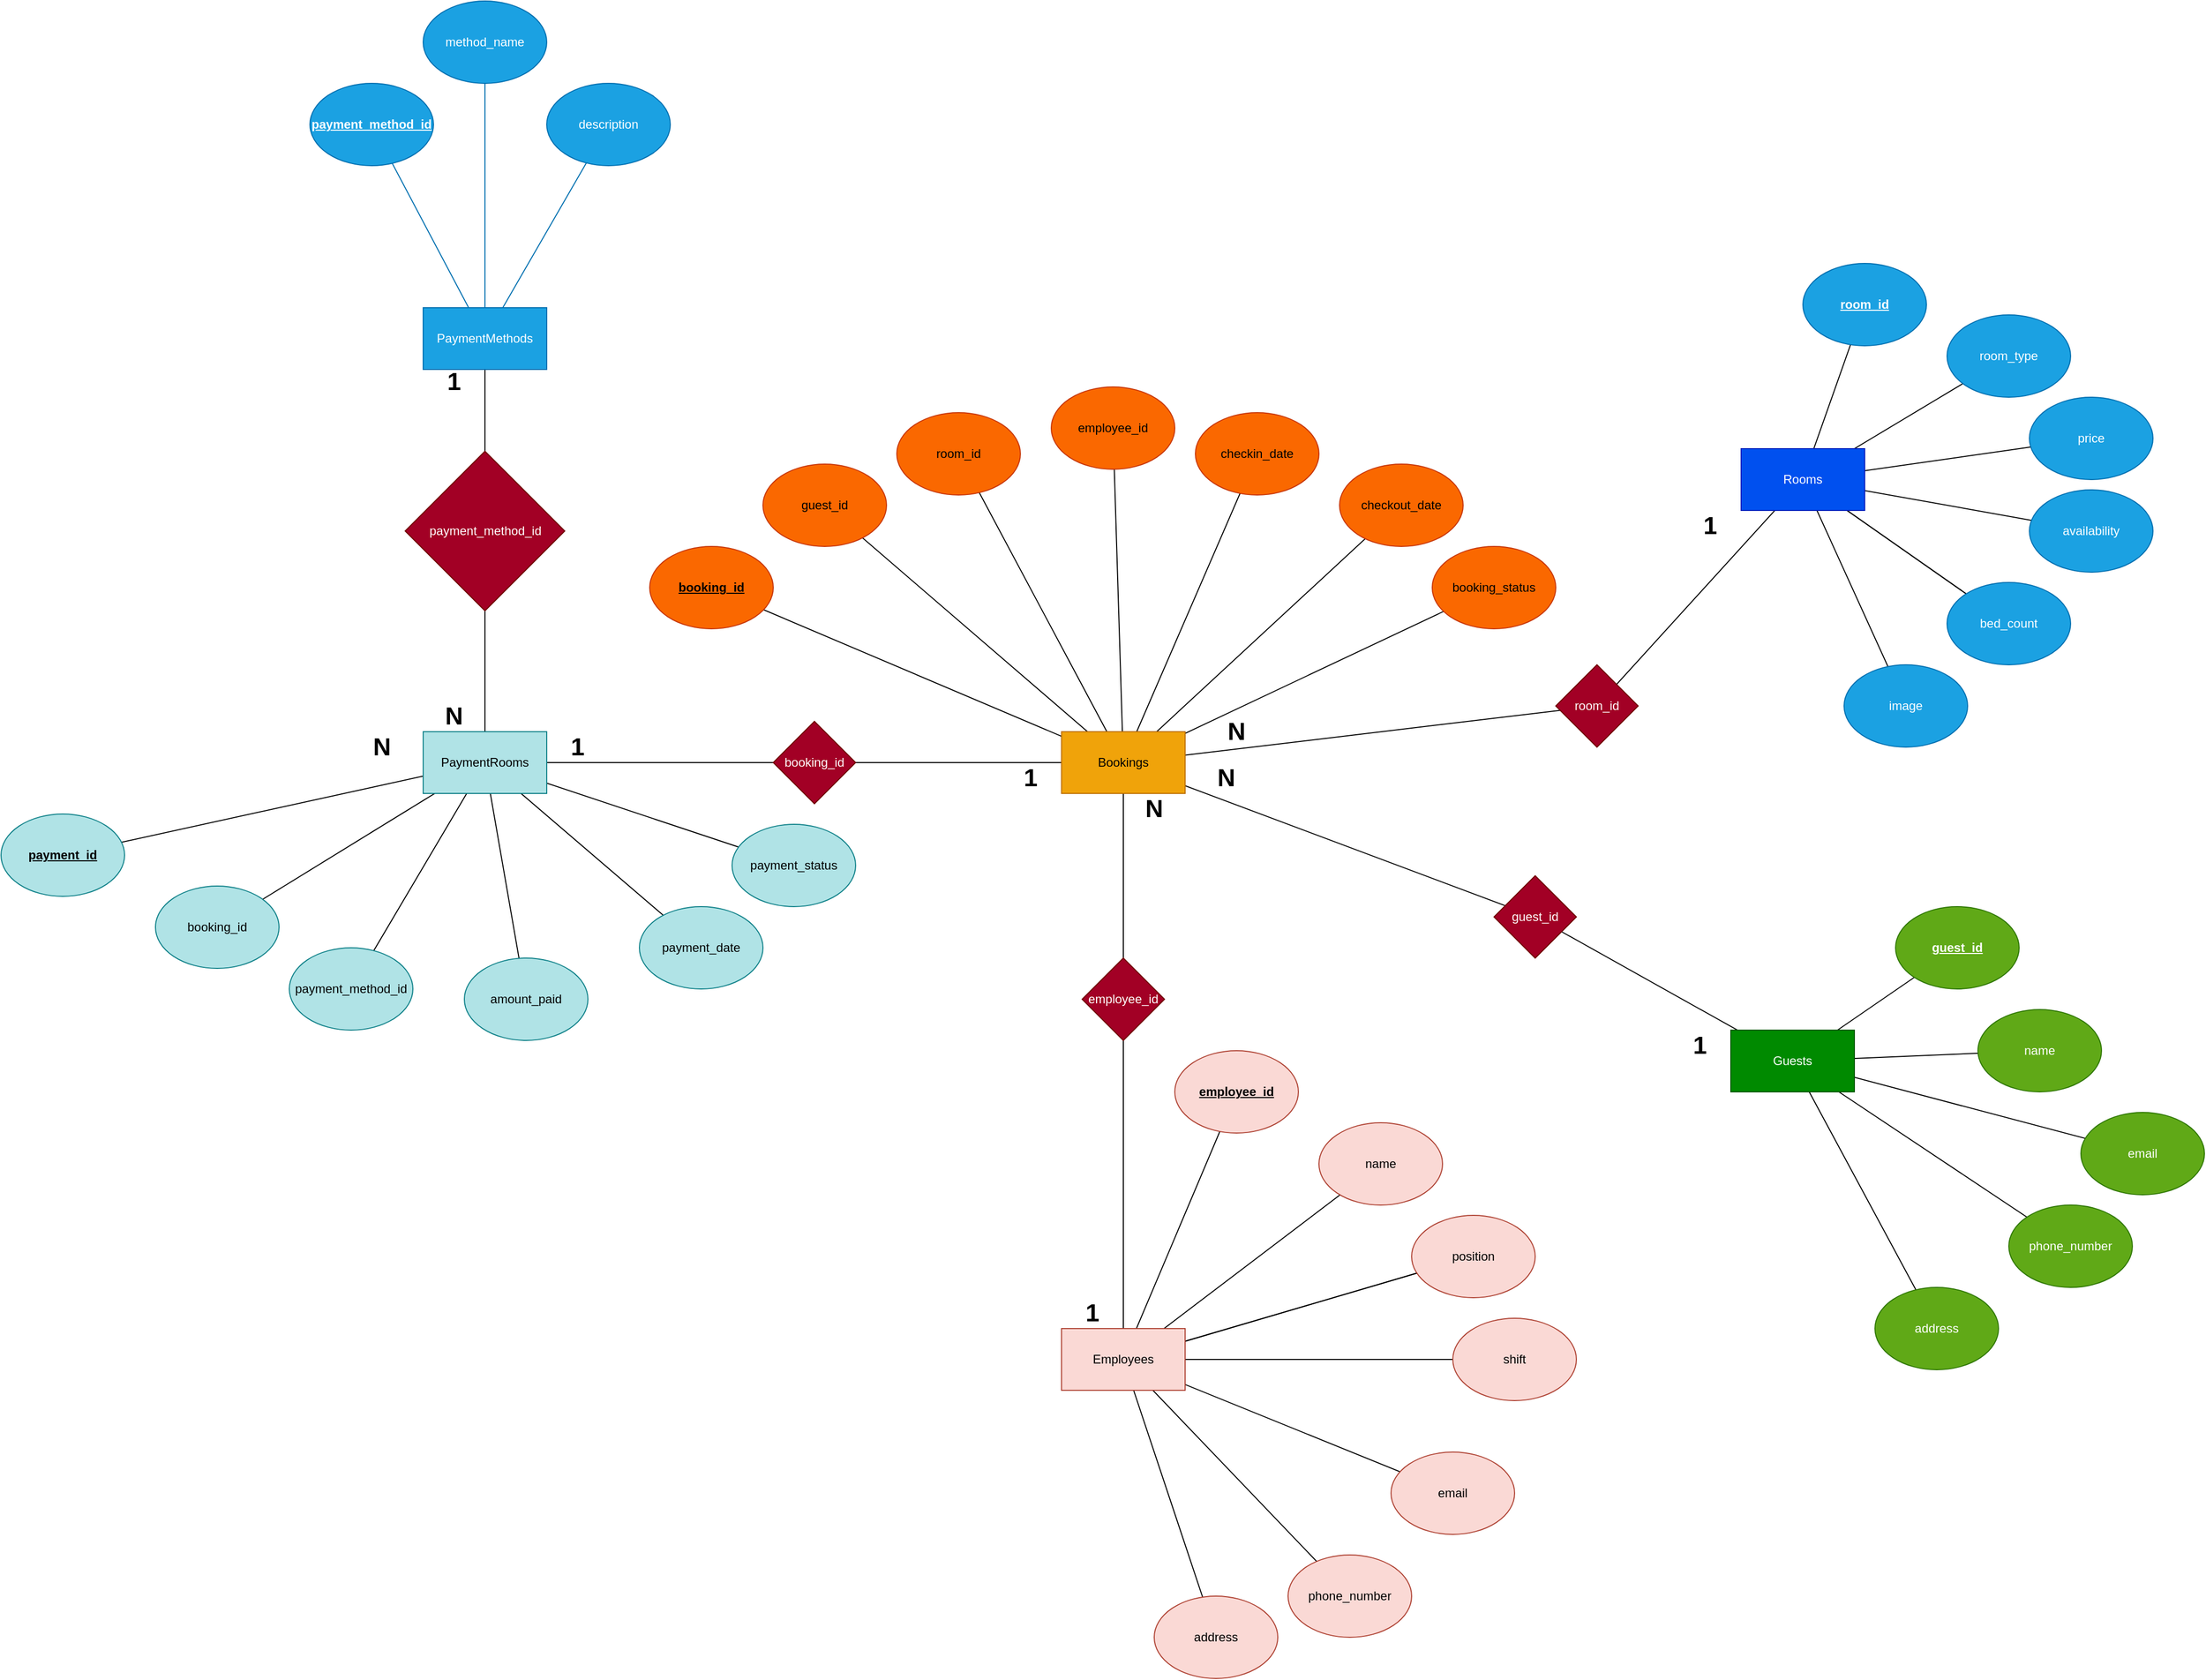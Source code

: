 <mxfile version="27.1.4">
  <diagram name="Page-1" id="lCqlza-vXSfvrX7V3lkn">
    <mxGraphModel dx="1748" dy="986" grid="1" gridSize="10" guides="1" tooltips="1" connect="1" arrows="1" fold="1" page="1" pageScale="1" pageWidth="850" pageHeight="1100" math="0" shadow="0">
      <root>
        <mxCell id="0" />
        <mxCell id="1" parent="0" />
        <mxCell id="pQVU_d5V1BJkfLr8EDAB-1" value="" style="endArrow=none;html=1;rounded=0;entryX=0.5;entryY=0.5;entryDx=0;entryDy=0;entryPerimeter=0;exitX=0.5;exitY=0.5;exitDx=0;exitDy=0;exitPerimeter=0;" edge="1" parent="1" source="pQVU_d5V1BJkfLr8EDAB-95" target="pQVU_d5V1BJkfLr8EDAB-99">
          <mxGeometry width="50" height="50" relative="1" as="geometry">
            <mxPoint x="560" y="875" as="sourcePoint" />
            <mxPoint x="560" y="670" as="targetPoint" />
          </mxGeometry>
        </mxCell>
        <mxCell id="pQVU_d5V1BJkfLr8EDAB-2" value="" style="endArrow=none;html=1;rounded=0;entryX=0.5;entryY=0.5;entryDx=0;entryDy=0;entryPerimeter=0;exitX=0.5;exitY=0.5;exitDx=0;exitDy=0;exitPerimeter=0;" edge="1" parent="1" source="pQVU_d5V1BJkfLr8EDAB-48" target="pQVU_d5V1BJkfLr8EDAB-99">
          <mxGeometry width="50" height="50" relative="1" as="geometry">
            <mxPoint x="480" y="680" as="sourcePoint" />
            <mxPoint x="800" y="680" as="targetPoint" />
          </mxGeometry>
        </mxCell>
        <mxCell id="pQVU_d5V1BJkfLr8EDAB-3" value="" style="endArrow=none;html=1;rounded=0;entryX=0.5;entryY=0.5;entryDx=0;entryDy=0;entryPerimeter=0;exitX=0.5;exitY=0.5;exitDx=0;exitDy=0;exitPerimeter=0;" edge="1" parent="1" source="pQVU_d5V1BJkfLr8EDAB-48" target="pQVU_d5V1BJkfLr8EDAB-83">
          <mxGeometry width="50" height="50" relative="1" as="geometry">
            <mxPoint x="880" y="780" as="sourcePoint" />
            <mxPoint x="1180" y="780" as="targetPoint" />
          </mxGeometry>
        </mxCell>
        <mxCell id="pQVU_d5V1BJkfLr8EDAB-4" value="" style="endArrow=none;html=1;rounded=0;entryX=0.5;entryY=0.5;entryDx=0;entryDy=0;entryPerimeter=0;exitX=0.5;exitY=0.5;exitDx=0;exitDy=0;exitPerimeter=0;" edge="1" parent="1" source="pQVU_d5V1BJkfLr8EDAB-83" target="pQVU_d5V1BJkfLr8EDAB-47">
          <mxGeometry width="50" height="50" relative="1" as="geometry">
            <mxPoint x="970" y="770" as="sourcePoint" />
            <mxPoint x="1020" y="720" as="targetPoint" />
          </mxGeometry>
        </mxCell>
        <mxCell id="pQVU_d5V1BJkfLr8EDAB-5" value="" style="endArrow=none;html=1;rounded=0;entryX=0.5;entryY=0.5;entryDx=0;entryDy=0;entryPerimeter=0;exitX=0.5;exitY=0.5;exitDx=0;exitDy=0;exitPerimeter=0;" edge="1" parent="1" source="pQVU_d5V1BJkfLr8EDAB-70" target="pQVU_d5V1BJkfLr8EDAB-82">
          <mxGeometry width="50" height="50" relative="1" as="geometry">
            <mxPoint x="1180" y="920" as="sourcePoint" />
            <mxPoint x="1180" y="780" as="targetPoint" />
          </mxGeometry>
        </mxCell>
        <mxCell id="pQVU_d5V1BJkfLr8EDAB-6" value="" style="endArrow=none;html=1;rounded=0;entryX=0.5;entryY=0.5;entryDx=0;entryDy=0;entryPerimeter=0;exitX=0.5;exitY=0.5;exitDx=0;exitDy=0;exitPerimeter=0;" edge="1" parent="1" source="pQVU_d5V1BJkfLr8EDAB-82" target="pQVU_d5V1BJkfLr8EDAB-47">
          <mxGeometry width="50" height="50" relative="1" as="geometry">
            <mxPoint x="1070" y="940" as="sourcePoint" />
            <mxPoint x="1120" y="890" as="targetPoint" />
          </mxGeometry>
        </mxCell>
        <mxCell id="pQVU_d5V1BJkfLr8EDAB-7" value="" style="endArrow=none;html=1;rounded=0;exitX=0.5;exitY=0.5;exitDx=0;exitDy=0;exitPerimeter=0;entryX=0.5;entryY=0.5;entryDx=0;entryDy=0;entryPerimeter=0;" edge="1" parent="1" source="pQVU_d5V1BJkfLr8EDAB-74" target="pQVU_d5V1BJkfLr8EDAB-70">
          <mxGeometry width="50" height="50" relative="1" as="geometry">
            <mxPoint x="990" y="1860" as="sourcePoint" />
            <mxPoint x="1160" y="1360" as="targetPoint" />
          </mxGeometry>
        </mxCell>
        <mxCell id="pQVU_d5V1BJkfLr8EDAB-8" value="" style="endArrow=none;html=1;rounded=0;exitX=0.5;exitY=0.5;exitDx=0;exitDy=0;exitPerimeter=0;entryX=0.5;entryY=0.5;entryDx=0;entryDy=0;entryPerimeter=0;" edge="1" parent="1" source="pQVU_d5V1BJkfLr8EDAB-46" target="pQVU_d5V1BJkfLr8EDAB-80">
          <mxGeometry width="50" height="50" relative="1" as="geometry">
            <mxPoint x="1180" y="780" as="sourcePoint" />
            <mxPoint x="1370" y="900" as="targetPoint" />
          </mxGeometry>
        </mxCell>
        <mxCell id="pQVU_d5V1BJkfLr8EDAB-9" value="" style="endArrow=none;html=1;rounded=0;exitX=0.5;exitY=0.5;exitDx=0;exitDy=0;exitPerimeter=0;entryX=0.5;entryY=0.5;entryDx=0;entryDy=0;entryPerimeter=0;" edge="1" parent="1" source="pQVU_d5V1BJkfLr8EDAB-47" target="pQVU_d5V1BJkfLr8EDAB-80">
          <mxGeometry width="50" height="50" relative="1" as="geometry">
            <mxPoint x="1360" y="850" as="sourcePoint" />
            <mxPoint x="1410" y="800" as="targetPoint" />
          </mxGeometry>
        </mxCell>
        <mxCell id="pQVU_d5V1BJkfLr8EDAB-10" value="" style="endArrow=none;html=1;rounded=0;exitX=0.5;exitY=0.5;exitDx=0;exitDy=0;exitPerimeter=0;entryX=0.5;entryY=0.5;entryDx=0;entryDy=0;entryPerimeter=0;" edge="1" parent="1" source="pQVU_d5V1BJkfLr8EDAB-57" target="pQVU_d5V1BJkfLr8EDAB-46">
          <mxGeometry width="50" height="50" relative="1" as="geometry">
            <mxPoint x="2920" y="795" as="sourcePoint" />
            <mxPoint x="1830" y="495" as="targetPoint" />
          </mxGeometry>
        </mxCell>
        <mxCell id="pQVU_d5V1BJkfLr8EDAB-11" value="" style="endArrow=none;html=1;rounded=0;entryX=0.5;entryY=0.5;entryDx=0;entryDy=0;entryPerimeter=0;exitX=0.5;exitY=0.5;exitDx=0;exitDy=0;exitPerimeter=0;" edge="1" parent="1" source="pQVU_d5V1BJkfLr8EDAB-78" target="pQVU_d5V1BJkfLr8EDAB-44">
          <mxGeometry width="50" height="50" relative="1" as="geometry">
            <mxPoint x="850" y="900" as="sourcePoint" />
            <mxPoint x="900" y="850" as="targetPoint" />
          </mxGeometry>
        </mxCell>
        <mxCell id="pQVU_d5V1BJkfLr8EDAB-12" value="" style="endArrow=none;html=1;rounded=0;entryX=0.5;entryY=0.5;entryDx=0;entryDy=0;entryPerimeter=0;exitX=0.5;exitY=0.5;exitDx=0;exitDy=0;exitPerimeter=0;" edge="1" parent="1" source="pQVU_d5V1BJkfLr8EDAB-78" target="pQVU_d5V1BJkfLr8EDAB-47">
          <mxGeometry width="50" height="50" relative="1" as="geometry">
            <mxPoint x="940" y="840" as="sourcePoint" />
            <mxPoint x="900" y="850" as="targetPoint" />
          </mxGeometry>
        </mxCell>
        <mxCell id="pQVU_d5V1BJkfLr8EDAB-13" value="" style="endArrow=none;html=1;rounded=0;entryX=0.5;entryY=0.5;entryDx=0;entryDy=0;entryPerimeter=0;exitX=0.5;exitY=0.5;exitDx=0;exitDy=0;exitPerimeter=0;" edge="1" parent="1" source="pQVU_d5V1BJkfLr8EDAB-47" target="pQVU_d5V1BJkfLr8EDAB-77">
          <mxGeometry width="50" height="50" relative="1" as="geometry">
            <mxPoint x="1960" y="830" as="sourcePoint" />
            <mxPoint x="2010" y="780" as="targetPoint" />
          </mxGeometry>
        </mxCell>
        <mxCell id="pQVU_d5V1BJkfLr8EDAB-14" value="" style="endArrow=none;html=1;rounded=0;exitX=0.5;exitY=0.5;exitDx=0;exitDy=0;exitPerimeter=0;entryX=0.5;entryY=0.5;entryDx=0;entryDy=0;entryPerimeter=0;" edge="1" parent="1" source="pQVU_d5V1BJkfLr8EDAB-76" target="pQVU_d5V1BJkfLr8EDAB-70">
          <mxGeometry width="50" height="50" relative="1" as="geometry">
            <mxPoint x="740" y="1540" as="sourcePoint" />
            <mxPoint x="790" y="1490" as="targetPoint" />
          </mxGeometry>
        </mxCell>
        <mxCell id="pQVU_d5V1BJkfLr8EDAB-15" value="" style="endArrow=none;html=1;rounded=0;entryX=0.5;entryY=0.5;entryDx=0;entryDy=0;entryPerimeter=0;exitX=0.5;exitY=0.5;exitDx=0;exitDy=0;exitPerimeter=0;" edge="1" parent="1" source="pQVU_d5V1BJkfLr8EDAB-75" target="pQVU_d5V1BJkfLr8EDAB-70">
          <mxGeometry width="50" height="50" relative="1" as="geometry">
            <mxPoint x="740" y="1540" as="sourcePoint" />
            <mxPoint x="790" y="1490" as="targetPoint" />
          </mxGeometry>
        </mxCell>
        <mxCell id="pQVU_d5V1BJkfLr8EDAB-16" value="" style="endArrow=none;html=1;rounded=0;exitX=0.5;exitY=0.5;exitDx=0;exitDy=0;exitPerimeter=0;entryX=0.5;entryY=0.5;entryDx=0;entryDy=0;entryPerimeter=0;" edge="1" parent="1" source="pQVU_d5V1BJkfLr8EDAB-81" target="pQVU_d5V1BJkfLr8EDAB-70">
          <mxGeometry width="50" height="50" relative="1" as="geometry">
            <mxPoint x="740" y="1540" as="sourcePoint" />
            <mxPoint x="790" y="1490" as="targetPoint" />
          </mxGeometry>
        </mxCell>
        <mxCell id="pQVU_d5V1BJkfLr8EDAB-17" value="" style="endArrow=none;html=1;rounded=0;entryX=0.5;entryY=0.5;entryDx=0;entryDy=0;entryPerimeter=0;exitX=0.5;exitY=0.5;exitDx=0;exitDy=0;exitPerimeter=0;" edge="1" parent="1" source="pQVU_d5V1BJkfLr8EDAB-73" target="pQVU_d5V1BJkfLr8EDAB-70">
          <mxGeometry width="50" height="50" relative="1" as="geometry">
            <mxPoint x="740" y="1540" as="sourcePoint" />
            <mxPoint x="790" y="1490" as="targetPoint" />
          </mxGeometry>
        </mxCell>
        <mxCell id="pQVU_d5V1BJkfLr8EDAB-18" value="" style="endArrow=none;html=1;rounded=0;entryX=0.5;entryY=0.5;entryDx=0;entryDy=0;entryPerimeter=0;exitX=0.5;exitY=0.5;exitDx=0;exitDy=0;exitPerimeter=0;" edge="1" parent="1" source="pQVU_d5V1BJkfLr8EDAB-81" target="pQVU_d5V1BJkfLr8EDAB-70">
          <mxGeometry width="50" height="50" relative="1" as="geometry">
            <mxPoint x="740" y="1540" as="sourcePoint" />
            <mxPoint x="790" y="1490" as="targetPoint" />
          </mxGeometry>
        </mxCell>
        <mxCell id="pQVU_d5V1BJkfLr8EDAB-19" value="" style="endArrow=none;html=1;rounded=0;entryX=0.5;entryY=0.5;entryDx=0;entryDy=0;entryPerimeter=0;exitX=0.5;exitY=0.5;exitDx=0;exitDy=0;exitPerimeter=0;" edge="1" parent="1" source="pQVU_d5V1BJkfLr8EDAB-72" target="pQVU_d5V1BJkfLr8EDAB-70">
          <mxGeometry width="50" height="50" relative="1" as="geometry">
            <mxPoint x="740" y="1540" as="sourcePoint" />
            <mxPoint x="790" y="1490" as="targetPoint" />
          </mxGeometry>
        </mxCell>
        <mxCell id="pQVU_d5V1BJkfLr8EDAB-20" value="" style="endArrow=none;html=1;rounded=0;entryX=0.5;entryY=0.5;entryDx=0;entryDy=0;entryPerimeter=0;exitX=0.5;exitY=0.5;exitDx=0;exitDy=0;exitPerimeter=0;" edge="1" parent="1" source="pQVU_d5V1BJkfLr8EDAB-70" target="pQVU_d5V1BJkfLr8EDAB-71">
          <mxGeometry width="50" height="50" relative="1" as="geometry">
            <mxPoint x="740" y="1540" as="sourcePoint" />
            <mxPoint x="790" y="1490" as="targetPoint" />
          </mxGeometry>
        </mxCell>
        <mxCell id="pQVU_d5V1BJkfLr8EDAB-21" value="" style="endArrow=none;html=1;rounded=0;entryX=0.5;entryY=0.5;entryDx=0;entryDy=0;entryPerimeter=0;exitX=0.5;exitY=0.5;exitDx=0;exitDy=0;exitPerimeter=0;" edge="1" parent="1" source="pQVU_d5V1BJkfLr8EDAB-69" target="pQVU_d5V1BJkfLr8EDAB-48">
          <mxGeometry width="50" height="50" relative="1" as="geometry">
            <mxPoint x="160" y="1430" as="sourcePoint" />
            <mxPoint x="70" y="1510" as="targetPoint" />
          </mxGeometry>
        </mxCell>
        <mxCell id="pQVU_d5V1BJkfLr8EDAB-22" value="" style="endArrow=none;html=1;rounded=0;entryX=0.5;entryY=0.5;entryDx=0;entryDy=0;entryPerimeter=0;exitX=0.5;exitY=0.5;exitDx=0;exitDy=0;exitPerimeter=0;" edge="1" parent="1" source="pQVU_d5V1BJkfLr8EDAB-68" target="pQVU_d5V1BJkfLr8EDAB-48">
          <mxGeometry width="50" height="50" relative="1" as="geometry">
            <mxPoint x="160" y="1430" as="sourcePoint" />
            <mxPoint x="210" y="1380" as="targetPoint" />
          </mxGeometry>
        </mxCell>
        <mxCell id="pQVU_d5V1BJkfLr8EDAB-23" value="" style="endArrow=none;html=1;rounded=0;exitX=0.5;exitY=0.5;exitDx=0;exitDy=0;exitPerimeter=0;entryX=0.5;entryY=0.5;entryDx=0;entryDy=0;entryPerimeter=0;" edge="1" parent="1" source="pQVU_d5V1BJkfLr8EDAB-67" target="pQVU_d5V1BJkfLr8EDAB-48">
          <mxGeometry width="50" height="50" relative="1" as="geometry">
            <mxPoint x="160" y="1430" as="sourcePoint" />
            <mxPoint x="70" y="1500" as="targetPoint" />
          </mxGeometry>
        </mxCell>
        <mxCell id="pQVU_d5V1BJkfLr8EDAB-24" value="" style="endArrow=none;html=1;rounded=0;entryX=0.5;entryY=0.5;entryDx=0;entryDy=0;entryPerimeter=0;exitX=0.5;exitY=0.5;exitDx=0;exitDy=0;exitPerimeter=0;" edge="1" parent="1" source="pQVU_d5V1BJkfLr8EDAB-48" target="pQVU_d5V1BJkfLr8EDAB-66">
          <mxGeometry width="50" height="50" relative="1" as="geometry">
            <mxPoint x="60" y="1510" as="sourcePoint" />
            <mxPoint x="210" y="1380" as="targetPoint" />
          </mxGeometry>
        </mxCell>
        <mxCell id="pQVU_d5V1BJkfLr8EDAB-25" value="" style="endArrow=none;html=1;rounded=0;entryX=0.5;entryY=0.5;entryDx=0;entryDy=0;entryPerimeter=0;exitX=0.5;exitY=0.5;exitDx=0;exitDy=0;exitPerimeter=0;" edge="1" parent="1" source="pQVU_d5V1BJkfLr8EDAB-48" target="pQVU_d5V1BJkfLr8EDAB-65">
          <mxGeometry width="50" height="50" relative="1" as="geometry">
            <mxPoint x="160" y="1430" as="sourcePoint" />
            <mxPoint x="210" y="1380" as="targetPoint" />
          </mxGeometry>
        </mxCell>
        <mxCell id="pQVU_d5V1BJkfLr8EDAB-26" value="" style="endArrow=none;html=1;rounded=0;entryX=0.5;entryY=0.5;entryDx=0;entryDy=0;entryPerimeter=0;exitX=0.5;exitY=0.5;exitDx=0;exitDy=0;exitPerimeter=0;" edge="1" parent="1" source="pQVU_d5V1BJkfLr8EDAB-48" target="pQVU_d5V1BJkfLr8EDAB-64">
          <mxGeometry width="50" height="50" relative="1" as="geometry">
            <mxPoint x="160" y="1430" as="sourcePoint" />
            <mxPoint x="210" y="1380" as="targetPoint" />
          </mxGeometry>
        </mxCell>
        <mxCell id="pQVU_d5V1BJkfLr8EDAB-27" value="" style="endArrow=none;html=1;rounded=0;exitX=0.5;exitY=0.5;exitDx=0;exitDy=0;exitPerimeter=0;entryX=0.5;entryY=0.5;entryDx=0;entryDy=0;entryPerimeter=0;" edge="1" parent="1" source="pQVU_d5V1BJkfLr8EDAB-63" target="pQVU_d5V1BJkfLr8EDAB-47">
          <mxGeometry width="50" height="50" relative="1" as="geometry">
            <mxPoint x="1560" y="810" as="sourcePoint" />
            <mxPoint x="1610" y="760" as="targetPoint" />
          </mxGeometry>
        </mxCell>
        <mxCell id="pQVU_d5V1BJkfLr8EDAB-28" value="" style="endArrow=none;html=1;rounded=0;exitX=0.5;exitY=0.5;exitDx=0;exitDy=0;exitPerimeter=0;entryX=0.5;entryY=0.5;entryDx=0;entryDy=0;entryPerimeter=0;" edge="1" parent="1" source="pQVU_d5V1BJkfLr8EDAB-62" target="pQVU_d5V1BJkfLr8EDAB-47">
          <mxGeometry width="50" height="50" relative="1" as="geometry">
            <mxPoint x="1560" y="810" as="sourcePoint" />
            <mxPoint x="1610" y="760" as="targetPoint" />
          </mxGeometry>
        </mxCell>
        <mxCell id="pQVU_d5V1BJkfLr8EDAB-29" value="" style="endArrow=none;html=1;rounded=0;exitX=0.5;exitY=0.5;exitDx=0;exitDy=0;exitPerimeter=0;entryX=0.5;entryY=0.5;entryDx=0;entryDy=0;entryPerimeter=0;" edge="1" parent="1" source="pQVU_d5V1BJkfLr8EDAB-61" target="pQVU_d5V1BJkfLr8EDAB-47">
          <mxGeometry width="50" height="50" relative="1" as="geometry">
            <mxPoint x="1560" y="810" as="sourcePoint" />
            <mxPoint x="1610" y="760" as="targetPoint" />
          </mxGeometry>
        </mxCell>
        <mxCell id="pQVU_d5V1BJkfLr8EDAB-30" value="" style="endArrow=none;html=1;rounded=0;exitX=0.5;exitY=0.5;exitDx=0;exitDy=0;exitPerimeter=0;entryX=0.5;entryY=0.5;entryDx=0;entryDy=0;entryPerimeter=0;" edge="1" parent="1" source="pQVU_d5V1BJkfLr8EDAB-60" target="pQVU_d5V1BJkfLr8EDAB-47">
          <mxGeometry width="50" height="50" relative="1" as="geometry">
            <mxPoint x="1560" y="810" as="sourcePoint" />
            <mxPoint x="1610" y="760" as="targetPoint" />
          </mxGeometry>
        </mxCell>
        <mxCell id="pQVU_d5V1BJkfLr8EDAB-31" value="" style="endArrow=none;html=1;rounded=0;entryX=0.5;entryY=0.5;entryDx=0;entryDy=0;entryPerimeter=0;exitX=0.5;exitY=0.5;exitDx=0;exitDy=0;exitPerimeter=0;" edge="1" parent="1" source="pQVU_d5V1BJkfLr8EDAB-47" target="pQVU_d5V1BJkfLr8EDAB-59">
          <mxGeometry width="50" height="50" relative="1" as="geometry">
            <mxPoint x="1560" y="810" as="sourcePoint" />
            <mxPoint x="1610" y="760" as="targetPoint" />
          </mxGeometry>
        </mxCell>
        <mxCell id="pQVU_d5V1BJkfLr8EDAB-32" value="" style="endArrow=none;html=1;rounded=0;entryX=0.5;entryY=0.5;entryDx=0;entryDy=0;entryPerimeter=0;exitX=0.5;exitY=0.5;exitDx=0;exitDy=0;exitPerimeter=0;" edge="1" parent="1" source="pQVU_d5V1BJkfLr8EDAB-47" target="pQVU_d5V1BJkfLr8EDAB-58">
          <mxGeometry width="50" height="50" relative="1" as="geometry">
            <mxPoint x="1560" y="810" as="sourcePoint" />
            <mxPoint x="1610" y="760" as="targetPoint" />
          </mxGeometry>
        </mxCell>
        <mxCell id="pQVU_d5V1BJkfLr8EDAB-33" value="" style="endArrow=none;html=1;rounded=0;exitX=0.5;exitY=0.5;exitDx=0;exitDy=0;exitPerimeter=0;entryX=0.5;entryY=0.5;entryDx=0;entryDy=0;entryPerimeter=0;" edge="1" parent="1" source="pQVU_d5V1BJkfLr8EDAB-53" target="pQVU_d5V1BJkfLr8EDAB-46">
          <mxGeometry width="50" height="50" relative="1" as="geometry">
            <mxPoint x="3050" y="635" as="sourcePoint" />
            <mxPoint x="3100" y="585" as="targetPoint" />
          </mxGeometry>
        </mxCell>
        <mxCell id="pQVU_d5V1BJkfLr8EDAB-34" value="" style="endArrow=none;html=1;rounded=0;exitX=0.5;exitY=0.5;exitDx=0;exitDy=0;exitPerimeter=0;entryX=0.5;entryY=0.5;entryDx=0;entryDy=0;entryPerimeter=0;" edge="1" parent="1" source="pQVU_d5V1BJkfLr8EDAB-56" target="pQVU_d5V1BJkfLr8EDAB-46">
          <mxGeometry width="50" height="50" relative="1" as="geometry">
            <mxPoint x="3050" y="735" as="sourcePoint" />
            <mxPoint x="3100" y="685" as="targetPoint" />
          </mxGeometry>
        </mxCell>
        <mxCell id="pQVU_d5V1BJkfLr8EDAB-35" value="" style="endArrow=none;html=1;rounded=0;exitX=0.5;exitY=0.5;exitDx=0;exitDy=0;exitPerimeter=0;entryX=0.5;entryY=0.5;entryDx=0;entryDy=0;entryPerimeter=0;" edge="1" parent="1" source="pQVU_d5V1BJkfLr8EDAB-55" target="pQVU_d5V1BJkfLr8EDAB-46">
          <mxGeometry width="50" height="50" relative="1" as="geometry">
            <mxPoint x="3060" y="745" as="sourcePoint" />
            <mxPoint x="3110" y="695" as="targetPoint" />
          </mxGeometry>
        </mxCell>
        <mxCell id="pQVU_d5V1BJkfLr8EDAB-36" value="" style="endArrow=none;html=1;rounded=0;exitX=0.5;exitY=0.5;exitDx=0;exitDy=0;exitPerimeter=0;entryX=0.5;entryY=0.5;entryDx=0;entryDy=0;entryPerimeter=0;" edge="1" parent="1" source="pQVU_d5V1BJkfLr8EDAB-79" target="pQVU_d5V1BJkfLr8EDAB-46">
          <mxGeometry width="50" height="50" relative="1" as="geometry">
            <mxPoint x="3070" y="755" as="sourcePoint" />
            <mxPoint x="3120" y="705" as="targetPoint" />
          </mxGeometry>
        </mxCell>
        <mxCell id="pQVU_d5V1BJkfLr8EDAB-37" value="" style="endArrow=none;html=1;rounded=0;exitX=0.5;exitY=0.5;exitDx=0;exitDy=0;exitPerimeter=0;entryX=0.5;entryY=0.5;entryDx=0;entryDy=0;entryPerimeter=0;" edge="1" parent="1" source="pQVU_d5V1BJkfLr8EDAB-79" target="pQVU_d5V1BJkfLr8EDAB-46">
          <mxGeometry width="50" height="50" relative="1" as="geometry">
            <mxPoint x="3080" y="765" as="sourcePoint" />
            <mxPoint x="3130" y="715" as="targetPoint" />
          </mxGeometry>
        </mxCell>
        <mxCell id="pQVU_d5V1BJkfLr8EDAB-38" value="" style="endArrow=none;html=1;rounded=0;exitX=0.5;exitY=0.5;exitDx=0;exitDy=0;exitPerimeter=0;entryX=0.5;entryY=0.5;entryDx=0;entryDy=0;entryPerimeter=0;" edge="1" parent="1" source="pQVU_d5V1BJkfLr8EDAB-54" target="pQVU_d5V1BJkfLr8EDAB-46">
          <mxGeometry width="50" height="50" relative="1" as="geometry">
            <mxPoint x="3090" y="775" as="sourcePoint" />
            <mxPoint x="3140" y="725" as="targetPoint" />
          </mxGeometry>
        </mxCell>
        <mxCell id="pQVU_d5V1BJkfLr8EDAB-39" value="" style="endArrow=none;html=1;rounded=0;exitX=0.5;exitY=0.5;exitDx=0;exitDy=0;exitPerimeter=0;entryX=0.5;entryY=0.5;entryDx=0;entryDy=0;entryPerimeter=0;" edge="1" parent="1" source="pQVU_d5V1BJkfLr8EDAB-49" target="pQVU_d5V1BJkfLr8EDAB-44">
          <mxGeometry width="50" height="50" relative="1" as="geometry">
            <mxPoint x="300" y="1070" as="sourcePoint" />
            <mxPoint x="300" y="900" as="targetPoint" />
          </mxGeometry>
        </mxCell>
        <mxCell id="pQVU_d5V1BJkfLr8EDAB-40" value="" style="endArrow=none;html=1;rounded=0;exitX=0.5;exitY=0.5;exitDx=0;exitDy=0;exitPerimeter=0;entryX=0.5;entryY=0.5;entryDx=0;entryDy=0;entryPerimeter=0;" edge="1" parent="1" source="pQVU_d5V1BJkfLr8EDAB-50" target="pQVU_d5V1BJkfLr8EDAB-44">
          <mxGeometry width="50" height="50" relative="1" as="geometry">
            <mxPoint x="440" y="1070" as="sourcePoint" />
            <mxPoint x="310" y="900" as="targetPoint" />
          </mxGeometry>
        </mxCell>
        <mxCell id="pQVU_d5V1BJkfLr8EDAB-41" value="" style="endArrow=none;html=1;rounded=0;exitX=0.5;exitY=0.5;exitDx=0;exitDy=0;exitPerimeter=0;entryX=0.5;entryY=0.5;entryDx=0;entryDy=0;entryPerimeter=0;" edge="1" parent="1" source="pQVU_d5V1BJkfLr8EDAB-51" target="pQVU_d5V1BJkfLr8EDAB-44">
          <mxGeometry width="50" height="50" relative="1" as="geometry">
            <mxPoint x="580" y="1080" as="sourcePoint" />
            <mxPoint x="300" y="900" as="targetPoint" />
          </mxGeometry>
        </mxCell>
        <mxCell id="pQVU_d5V1BJkfLr8EDAB-42" value="" style="endArrow=none;html=1;rounded=0;exitX=0.5;exitY=0.5;exitDx=0;exitDy=0;exitPerimeter=0;entryX=0.5;entryY=0.5;entryDx=0;entryDy=0;entryPerimeter=0;" edge="1" parent="1" source="pQVU_d5V1BJkfLr8EDAB-52" target="pQVU_d5V1BJkfLr8EDAB-44">
          <mxGeometry width="50" height="50" relative="1" as="geometry">
            <mxPoint x="710" y="1070" as="sourcePoint" />
            <mxPoint x="300" y="900" as="targetPoint" />
          </mxGeometry>
        </mxCell>
        <mxCell id="pQVU_d5V1BJkfLr8EDAB-43" value="" style="endArrow=none;html=1;rounded=0;exitX=0.5;exitY=0.5;exitDx=0;exitDy=0;exitPerimeter=0;entryX=0.5;entryY=0.5;entryDx=0;entryDy=0;entryPerimeter=0;" edge="1" parent="1" source="pQVU_d5V1BJkfLr8EDAB-45" target="pQVU_d5V1BJkfLr8EDAB-44">
          <mxGeometry width="50" height="50" relative="1" as="geometry">
            <mxPoint x="530" y="1150" as="sourcePoint" />
            <mxPoint x="580" y="1100" as="targetPoint" />
          </mxGeometry>
        </mxCell>
        <mxCell id="pQVU_d5V1BJkfLr8EDAB-44" value="Guests" style="rounded=0;whiteSpace=wrap;html=1;points=[[0.5,0.5,0,0,0]];fillColor=#008a00;fontColor=#ffffff;strokeColor=#005700;" vertex="1" parent="1">
          <mxGeometry x="1760" y="1030" width="120" height="60" as="geometry" />
        </mxCell>
        <mxCell id="pQVU_d5V1BJkfLr8EDAB-45" value="&lt;b&gt;&lt;u&gt;guest_id&lt;/u&gt;&lt;/b&gt;" style="ellipse;whiteSpace=wrap;html=1;points=[[0.5,0.5,0,0,0]];fillColor=#60a917;fontColor=#ffffff;strokeColor=#2D7600;" vertex="1" parent="1">
          <mxGeometry x="1920" y="910" width="120" height="80" as="geometry" />
        </mxCell>
        <mxCell id="pQVU_d5V1BJkfLr8EDAB-46" value="Rooms" style="rounded=0;whiteSpace=wrap;html=1;points=[[0.5,0.5,0,0,0]];fillColor=#0050ef;fontColor=#ffffff;strokeColor=#001DBC;" vertex="1" parent="1">
          <mxGeometry x="1770" y="465" width="120" height="60" as="geometry" />
        </mxCell>
        <mxCell id="pQVU_d5V1BJkfLr8EDAB-47" value="Bookings" style="rounded=0;whiteSpace=wrap;html=1;points=[[0.5,0.5,0,0,0]];fillColor=#f0a30a;fontColor=#000000;strokeColor=#BD7000;" vertex="1" parent="1">
          <mxGeometry x="1110" y="740" width="120" height="60" as="geometry" />
        </mxCell>
        <mxCell id="pQVU_d5V1BJkfLr8EDAB-48" value="PaymentRooms" style="rounded=0;whiteSpace=wrap;html=1;points=[[0.5,0.5,0,0,0]];fillColor=#b0e3e6;strokeColor=#0e8088;" vertex="1" parent="1">
          <mxGeometry x="490" y="740" width="120" height="60" as="geometry" />
        </mxCell>
        <mxCell id="pQVU_d5V1BJkfLr8EDAB-49" value="name" style="ellipse;whiteSpace=wrap;html=1;points=[[0.5,0.5,0,0,0]];fillColor=#60a917;fontColor=#ffffff;strokeColor=#2D7600;" vertex="1" parent="1">
          <mxGeometry x="2000" y="1010" width="120" height="80" as="geometry" />
        </mxCell>
        <mxCell id="pQVU_d5V1BJkfLr8EDAB-50" value="email" style="ellipse;whiteSpace=wrap;html=1;points=[[0.5,0.5,0,0,0]];fillColor=#60a917;fontColor=#ffffff;strokeColor=#2D7600;" vertex="1" parent="1">
          <mxGeometry x="2100" y="1110" width="120" height="80" as="geometry" />
        </mxCell>
        <mxCell id="pQVU_d5V1BJkfLr8EDAB-51" value="phone_number" style="ellipse;whiteSpace=wrap;html=1;points=[[0.5,0.5,0,0,0]];fillColor=#60a917;fontColor=#ffffff;strokeColor=#2D7600;" vertex="1" parent="1">
          <mxGeometry x="2030" y="1200" width="120" height="80" as="geometry" />
        </mxCell>
        <mxCell id="pQVU_d5V1BJkfLr8EDAB-52" value="address" style="ellipse;whiteSpace=wrap;html=1;points=[[0.5,0.5,0,0,0]];fillColor=#60a917;fontColor=#ffffff;strokeColor=#2D7600;" vertex="1" parent="1">
          <mxGeometry x="1900" y="1280" width="120" height="80" as="geometry" />
        </mxCell>
        <mxCell id="pQVU_d5V1BJkfLr8EDAB-53" value="&lt;b&gt;&lt;u&gt;room_id&lt;/u&gt;&lt;/b&gt;" style="ellipse;whiteSpace=wrap;html=1;points=[[0.5,0.5,0,0,0]];fillColor=#1ba1e2;fontColor=#ffffff;strokeColor=#006EAF;" vertex="1" parent="1">
          <mxGeometry x="1830" y="285" width="120" height="80" as="geometry" />
        </mxCell>
        <mxCell id="pQVU_d5V1BJkfLr8EDAB-54" value="room_type" style="ellipse;whiteSpace=wrap;html=1;points=[[0.5,0.5,0,0,0]];fillColor=#1ba1e2;fontColor=#ffffff;strokeColor=#006EAF;" vertex="1" parent="1">
          <mxGeometry x="1970" y="335" width="120" height="80" as="geometry" />
        </mxCell>
        <mxCell id="pQVU_d5V1BJkfLr8EDAB-55" value="price" style="ellipse;whiteSpace=wrap;html=1;points=[[0.5,0.5,0,0,0]];fillColor=#1ba1e2;fontColor=#ffffff;strokeColor=#006EAF;" vertex="1" parent="1">
          <mxGeometry x="2050" y="415" width="120" height="80" as="geometry" />
        </mxCell>
        <mxCell id="pQVU_d5V1BJkfLr8EDAB-56" value="availability" style="ellipse;whiteSpace=wrap;html=1;points=[[0.5,0.5,0,0,0]];fillColor=#1ba1e2;fontColor=#ffffff;strokeColor=#006EAF;" vertex="1" parent="1">
          <mxGeometry x="2050" y="505" width="120" height="80" as="geometry" />
        </mxCell>
        <mxCell id="pQVU_d5V1BJkfLr8EDAB-57" value="image" style="ellipse;whiteSpace=wrap;html=1;points=[[0.5,0.5,0,0,0]];fillColor=#1ba1e2;fontColor=#ffffff;strokeColor=#006EAF;" vertex="1" parent="1">
          <mxGeometry x="1870" y="675" width="120" height="80" as="geometry" />
        </mxCell>
        <mxCell id="pQVU_d5V1BJkfLr8EDAB-58" value="&lt;b&gt;&lt;u&gt;booking_id&lt;/u&gt;&lt;/b&gt;" style="ellipse;whiteSpace=wrap;html=1;points=[[0.5,0.5,0,0,0]];fillColor=#fa6800;strokeColor=#C73500;fontColor=#000000;" vertex="1" parent="1">
          <mxGeometry x="710" y="560" width="120" height="80" as="geometry" />
        </mxCell>
        <mxCell id="pQVU_d5V1BJkfLr8EDAB-59" value="guest_id" style="ellipse;whiteSpace=wrap;html=1;points=[[0.5,0.5,0,0,0]];fillColor=#fa6800;strokeColor=#C73500;fontColor=#000000;" vertex="1" parent="1">
          <mxGeometry x="820" y="480" width="120" height="80" as="geometry" />
        </mxCell>
        <mxCell id="pQVU_d5V1BJkfLr8EDAB-60" value="room_id" style="ellipse;whiteSpace=wrap;html=1;points=[[0.5,0.5,0,0,0]];fillColor=#fa6800;strokeColor=#C73500;fontColor=#000000;" vertex="1" parent="1">
          <mxGeometry x="950" y="430" width="120" height="80" as="geometry" />
        </mxCell>
        <mxCell id="pQVU_d5V1BJkfLr8EDAB-61" value="checkin_date" style="ellipse;whiteSpace=wrap;html=1;points=[[0.5,0.5,0,0,0]];fillColor=#fa6800;strokeColor=#C73500;fontColor=#000000;" vertex="1" parent="1">
          <mxGeometry x="1240" y="430" width="120" height="80" as="geometry" />
        </mxCell>
        <mxCell id="pQVU_d5V1BJkfLr8EDAB-62" value="checkout_date" style="ellipse;whiteSpace=wrap;html=1;points=[[0.5,0.5,0,0,0]];fillColor=#fa6800;strokeColor=#C73500;fontColor=#000000;" vertex="1" parent="1">
          <mxGeometry x="1380" y="480" width="120" height="80" as="geometry" />
        </mxCell>
        <mxCell id="pQVU_d5V1BJkfLr8EDAB-63" value="booking_status" style="ellipse;whiteSpace=wrap;html=1;points=[[0.5,0.5,0,0,0]];fillColor=#fa6800;strokeColor=#C73500;fontColor=#000000;" vertex="1" parent="1">
          <mxGeometry x="1470" y="560" width="120" height="80" as="geometry" />
        </mxCell>
        <mxCell id="pQVU_d5V1BJkfLr8EDAB-64" value="&lt;b&gt;&lt;u&gt;payment_id&lt;/u&gt;&lt;/b&gt;" style="ellipse;whiteSpace=wrap;html=1;points=[[0.5,0.5,0,0,0]];fillColor=#b0e3e6;strokeColor=#0e8088;" vertex="1" parent="1">
          <mxGeometry x="80" y="820" width="120" height="80" as="geometry" />
        </mxCell>
        <mxCell id="pQVU_d5V1BJkfLr8EDAB-65" value="booking_id" style="ellipse;whiteSpace=wrap;html=1;points=[[0.5,0.5,0,0,0]];fillColor=#b0e3e6;strokeColor=#0e8088;" vertex="1" parent="1">
          <mxGeometry x="230" y="890" width="120" height="80" as="geometry" />
        </mxCell>
        <mxCell id="pQVU_d5V1BJkfLr8EDAB-66" value="payment_method_id" style="ellipse;whiteSpace=wrap;html=1;points=[[0.5,0.5,0,0,0]];fillColor=#b0e3e6;strokeColor=#0e8088;" vertex="1" parent="1">
          <mxGeometry x="360" y="950" width="120" height="80" as="geometry" />
        </mxCell>
        <mxCell id="pQVU_d5V1BJkfLr8EDAB-67" value="amount_paid" style="ellipse;whiteSpace=wrap;html=1;points=[[0.5,0.5,0,0,0]];fillColor=#b0e3e6;strokeColor=#0e8088;" vertex="1" parent="1">
          <mxGeometry x="530" y="960" width="120" height="80" as="geometry" />
        </mxCell>
        <mxCell id="pQVU_d5V1BJkfLr8EDAB-68" value="payment_date" style="ellipse;whiteSpace=wrap;html=1;points=[[0.5,0.5,0,0,0]];fillColor=#b0e3e6;strokeColor=#0e8088;" vertex="1" parent="1">
          <mxGeometry x="700" y="910" width="120" height="80" as="geometry" />
        </mxCell>
        <mxCell id="pQVU_d5V1BJkfLr8EDAB-69" value="payment_status" style="ellipse;whiteSpace=wrap;html=1;points=[[0.5,0.5,0,0,0]];fillColor=#b0e3e6;strokeColor=#0e8088;" vertex="1" parent="1">
          <mxGeometry x="790" y="830" width="120" height="80" as="geometry" />
        </mxCell>
        <mxCell id="pQVU_d5V1BJkfLr8EDAB-70" value="Employees" style="rounded=0;whiteSpace=wrap;html=1;points=[[0.5,0.5,0,0,0]];fillColor=#fad9d5;strokeColor=#ae4132;" vertex="1" parent="1">
          <mxGeometry x="1110" y="1320" width="120" height="60" as="geometry" />
        </mxCell>
        <mxCell id="pQVU_d5V1BJkfLr8EDAB-71" value="&lt;b&gt;&lt;u&gt;employee_id&lt;/u&gt;&lt;/b&gt;" style="ellipse;whiteSpace=wrap;html=1;points=[[0.5,0.5,0,0,0]];fillColor=#fad9d5;strokeColor=#ae4132;" vertex="1" parent="1">
          <mxGeometry x="1220" y="1050" width="120" height="80" as="geometry" />
        </mxCell>
        <mxCell id="pQVU_d5V1BJkfLr8EDAB-72" value="name" style="ellipse;whiteSpace=wrap;html=1;points=[[0.5,0.5,0,0,0]];fillColor=#fad9d5;strokeColor=#ae4132;" vertex="1" parent="1">
          <mxGeometry x="1360" y="1120" width="120" height="80" as="geometry" />
        </mxCell>
        <mxCell id="pQVU_d5V1BJkfLr8EDAB-73" value="shift" style="ellipse;whiteSpace=wrap;html=1;points=[[0.5,0.5,0,0,0]];fillColor=#fad9d5;strokeColor=#ae4132;" vertex="1" parent="1">
          <mxGeometry x="1490" y="1310" width="120" height="80" as="geometry" />
        </mxCell>
        <mxCell id="pQVU_d5V1BJkfLr8EDAB-74" value="email" style="ellipse;whiteSpace=wrap;html=1;points=[[0.5,0.5,0,0,0]];fillColor=#fad9d5;strokeColor=#ae4132;" vertex="1" parent="1">
          <mxGeometry x="1430" y="1440" width="120" height="80" as="geometry" />
        </mxCell>
        <mxCell id="pQVU_d5V1BJkfLr8EDAB-75" value="phone_number" style="ellipse;whiteSpace=wrap;html=1;points=[[0.5,0.5,0,0,0]];fillColor=#fad9d5;strokeColor=#ae4132;" vertex="1" parent="1">
          <mxGeometry x="1330" y="1540" width="120" height="80" as="geometry" />
        </mxCell>
        <mxCell id="pQVU_d5V1BJkfLr8EDAB-76" value="address" style="ellipse;whiteSpace=wrap;html=1;points=[[0.5,0.5,0,0,0]];fillColor=#fad9d5;strokeColor=#ae4132;" vertex="1" parent="1">
          <mxGeometry x="1200" y="1580" width="120" height="80" as="geometry" />
        </mxCell>
        <mxCell id="pQVU_d5V1BJkfLr8EDAB-77" value="employee_id" style="ellipse;whiteSpace=wrap;html=1;points=[[0.5,0.5,0,0,0]];fillColor=#fa6800;strokeColor=#C73500;fontColor=#000000;" vertex="1" parent="1">
          <mxGeometry x="1100" y="405" width="120" height="80" as="geometry" />
        </mxCell>
        <mxCell id="pQVU_d5V1BJkfLr8EDAB-78" value="guest_id" style="rhombus;whiteSpace=wrap;html=1;fillColor=#a20025;fontColor=#ffffff;strokeColor=#6F0000;points=[[0.5,0.5,0,0,0]];" vertex="1" parent="1">
          <mxGeometry x="1530" y="880" width="80" height="80" as="geometry" />
        </mxCell>
        <mxCell id="pQVU_d5V1BJkfLr8EDAB-79" value="bed_count" style="ellipse;whiteSpace=wrap;html=1;points=[[0.5,0.5,0,0,0]];fillColor=#1ba1e2;fontColor=#ffffff;strokeColor=#006EAF;" vertex="1" parent="1">
          <mxGeometry x="1970" y="595" width="120" height="80" as="geometry" />
        </mxCell>
        <mxCell id="pQVU_d5V1BJkfLr8EDAB-80" value="room_id" style="rhombus;whiteSpace=wrap;html=1;fillColor=#a20025;fontColor=#ffffff;strokeColor=#6F0000;points=[[0.5,0.5,0,0,0]];" vertex="1" parent="1">
          <mxGeometry x="1590" y="675" width="80" height="80" as="geometry" />
        </mxCell>
        <mxCell id="pQVU_d5V1BJkfLr8EDAB-81" value="position" style="ellipse;whiteSpace=wrap;html=1;points=[[0.5,0.5,0,0,0]];fillColor=#fad9d5;strokeColor=#ae4132;" vertex="1" parent="1">
          <mxGeometry x="1450" y="1210" width="120" height="80" as="geometry" />
        </mxCell>
        <mxCell id="pQVU_d5V1BJkfLr8EDAB-82" value="employee_id" style="rhombus;whiteSpace=wrap;html=1;fillColor=#a20025;fontColor=#ffffff;strokeColor=#6F0000;points=[[0.5,0.5,0,0,0]];" vertex="1" parent="1">
          <mxGeometry x="1130" y="960" width="80" height="80" as="geometry" />
        </mxCell>
        <mxCell id="pQVU_d5V1BJkfLr8EDAB-83" value="booking_id" style="rhombus;whiteSpace=wrap;html=1;fillColor=#a20025;fontColor=#ffffff;strokeColor=#6F0000;points=[[0.5,0.5,0,0,0]];" vertex="1" parent="1">
          <mxGeometry x="830" y="730" width="80" height="80" as="geometry" />
        </mxCell>
        <mxCell id="pQVU_d5V1BJkfLr8EDAB-84" value="1" style="text;html=1;align=center;verticalAlign=middle;whiteSpace=wrap;rounded=0;fontSize=24;fontStyle=1" vertex="1" parent="1">
          <mxGeometry x="610" y="740" width="60" height="30" as="geometry" />
        </mxCell>
        <mxCell id="pQVU_d5V1BJkfLr8EDAB-85" value="1" style="text;html=1;align=center;verticalAlign=middle;whiteSpace=wrap;rounded=0;fontSize=24;fontStyle=1" vertex="1" parent="1">
          <mxGeometry x="1050" y="770" width="60" height="30" as="geometry" />
        </mxCell>
        <mxCell id="pQVU_d5V1BJkfLr8EDAB-86" value="N" style="text;html=1;align=center;verticalAlign=middle;whiteSpace=wrap;rounded=0;fontSize=24;fontStyle=1" vertex="1" parent="1">
          <mxGeometry x="1240" y="770" width="60" height="30" as="geometry" />
        </mxCell>
        <mxCell id="pQVU_d5V1BJkfLr8EDAB-87" value="1" style="text;html=1;align=center;verticalAlign=middle;whiteSpace=wrap;rounded=0;fontSize=24;fontStyle=1" vertex="1" parent="1">
          <mxGeometry x="1700" y="1030" width="60" height="30" as="geometry" />
        </mxCell>
        <mxCell id="pQVU_d5V1BJkfLr8EDAB-88" value="N" style="text;html=1;align=center;verticalAlign=middle;whiteSpace=wrap;rounded=0;fontSize=24;fontStyle=1" vertex="1" parent="1">
          <mxGeometry x="1250" y="725" width="60" height="30" as="geometry" />
        </mxCell>
        <mxCell id="pQVU_d5V1BJkfLr8EDAB-89" value="1" style="text;html=1;align=center;verticalAlign=middle;whiteSpace=wrap;rounded=0;fontSize=24;fontStyle=1" vertex="1" parent="1">
          <mxGeometry x="1710" y="525" width="60" height="30" as="geometry" />
        </mxCell>
        <mxCell id="pQVU_d5V1BJkfLr8EDAB-90" value="N" style="text;html=1;align=center;verticalAlign=middle;whiteSpace=wrap;rounded=0;fontSize=24;fontStyle=1" vertex="1" parent="1">
          <mxGeometry x="1170" y="800" width="60" height="30" as="geometry" />
        </mxCell>
        <mxCell id="pQVU_d5V1BJkfLr8EDAB-91" value="1" style="text;html=1;align=center;verticalAlign=middle;whiteSpace=wrap;rounded=0;fontSize=24;fontStyle=1" vertex="1" parent="1">
          <mxGeometry x="1110" y="1290" width="60" height="30" as="geometry" />
        </mxCell>
        <mxCell id="pQVU_d5V1BJkfLr8EDAB-92" value="" style="endArrow=none;html=1;rounded=0;exitX=0.5;exitY=0.5;exitDx=0;exitDy=0;exitPerimeter=0;entryX=0.5;entryY=0.5;entryDx=0;entryDy=0;entryPerimeter=0;fillColor=#1ba1e2;strokeColor=#006EAF;" edge="1" parent="1" source="pQVU_d5V1BJkfLr8EDAB-98" target="pQVU_d5V1BJkfLr8EDAB-95">
          <mxGeometry width="50" height="50" relative="1" as="geometry">
            <mxPoint x="940" y="398" as="sourcePoint" />
            <mxPoint x="990" y="348" as="targetPoint" />
          </mxGeometry>
        </mxCell>
        <mxCell id="pQVU_d5V1BJkfLr8EDAB-93" value="" style="endArrow=none;html=1;rounded=0;entryX=0.5;entryY=0.5;entryDx=0;entryDy=0;entryPerimeter=0;exitX=0.5;exitY=0.5;exitDx=0;exitDy=0;exitPerimeter=0;fillColor=#1ba1e2;strokeColor=#006EAF;" edge="1" parent="1" source="pQVU_d5V1BJkfLr8EDAB-95" target="pQVU_d5V1BJkfLr8EDAB-97">
          <mxGeometry width="50" height="50" relative="1" as="geometry">
            <mxPoint x="940" y="398" as="sourcePoint" />
            <mxPoint x="990" y="348" as="targetPoint" />
          </mxGeometry>
        </mxCell>
        <mxCell id="pQVU_d5V1BJkfLr8EDAB-94" value="" style="endArrow=none;html=1;rounded=0;entryX=0.5;entryY=0.5;entryDx=0;entryDy=0;entryPerimeter=0;exitX=0.5;exitY=0.5;exitDx=0;exitDy=0;exitPerimeter=0;fillColor=#1ba1e2;strokeColor=#006EAF;" edge="1" parent="1" source="pQVU_d5V1BJkfLr8EDAB-95" target="pQVU_d5V1BJkfLr8EDAB-96">
          <mxGeometry width="50" height="50" relative="1" as="geometry">
            <mxPoint x="940" y="398" as="sourcePoint" />
            <mxPoint x="990" y="348" as="targetPoint" />
          </mxGeometry>
        </mxCell>
        <mxCell id="pQVU_d5V1BJkfLr8EDAB-95" value="PaymentMethods" style="rounded=0;whiteSpace=wrap;html=1;points=[[0.5,0.5,0,0,0]];fillColor=#1ba1e2;fontColor=#ffffff;strokeColor=#006EAF;" vertex="1" parent="1">
          <mxGeometry x="490" y="328" width="120" height="60" as="geometry" />
        </mxCell>
        <mxCell id="pQVU_d5V1BJkfLr8EDAB-96" value="&lt;b&gt;&lt;u&gt;payment_method_id&lt;/u&gt;&lt;/b&gt;" style="ellipse;whiteSpace=wrap;html=1;points=[[0.5,0.5,0,0,0]];fillColor=#1ba1e2;strokeColor=#006EAF;fontColor=#ffffff;" vertex="1" parent="1">
          <mxGeometry x="380" y="110" width="120" height="80" as="geometry" />
        </mxCell>
        <mxCell id="pQVU_d5V1BJkfLr8EDAB-97" value="method_name" style="ellipse;whiteSpace=wrap;html=1;points=[[0.5,0.5,0,0,0]];fillColor=#1ba1e2;strokeColor=#006EAF;fontColor=#ffffff;" vertex="1" parent="1">
          <mxGeometry x="490" y="30" width="120" height="80" as="geometry" />
        </mxCell>
        <mxCell id="pQVU_d5V1BJkfLr8EDAB-98" value="description" style="ellipse;whiteSpace=wrap;html=1;points=[[0.5,0.5,0,0,0]];fillColor=#1ba1e2;strokeColor=#006EAF;fontColor=#ffffff;" vertex="1" parent="1">
          <mxGeometry x="610" y="110" width="120" height="80" as="geometry" />
        </mxCell>
        <mxCell id="pQVU_d5V1BJkfLr8EDAB-99" value="payment_method_id" style="rhombus;whiteSpace=wrap;html=1;fillColor=#a20025;fontColor=#ffffff;strokeColor=#6F0000;points=[[0.5,0.5,0,0,0]];" vertex="1" parent="1">
          <mxGeometry x="472.5" y="467.5" width="155" height="155" as="geometry" />
        </mxCell>
        <mxCell id="pQVU_d5V1BJkfLr8EDAB-100" value="N" style="text;html=1;align=center;verticalAlign=middle;whiteSpace=wrap;rounded=0;fontSize=24;fontStyle=1" vertex="1" parent="1">
          <mxGeometry x="490" y="710" width="60" height="30" as="geometry" />
        </mxCell>
        <mxCell id="pQVU_d5V1BJkfLr8EDAB-101" value="1" style="text;html=1;align=center;verticalAlign=middle;whiteSpace=wrap;rounded=0;fontSize=24;fontStyle=1" vertex="1" parent="1">
          <mxGeometry x="490" y="385" width="60" height="30" as="geometry" />
        </mxCell>
        <mxCell id="pQVU_d5V1BJkfLr8EDAB-102" value="N" style="text;html=1;align=center;verticalAlign=middle;whiteSpace=wrap;rounded=0;fontSize=24;fontStyle=1" vertex="1" parent="1">
          <mxGeometry x="420" y="740" width="60" height="30" as="geometry" />
        </mxCell>
      </root>
    </mxGraphModel>
  </diagram>
</mxfile>
